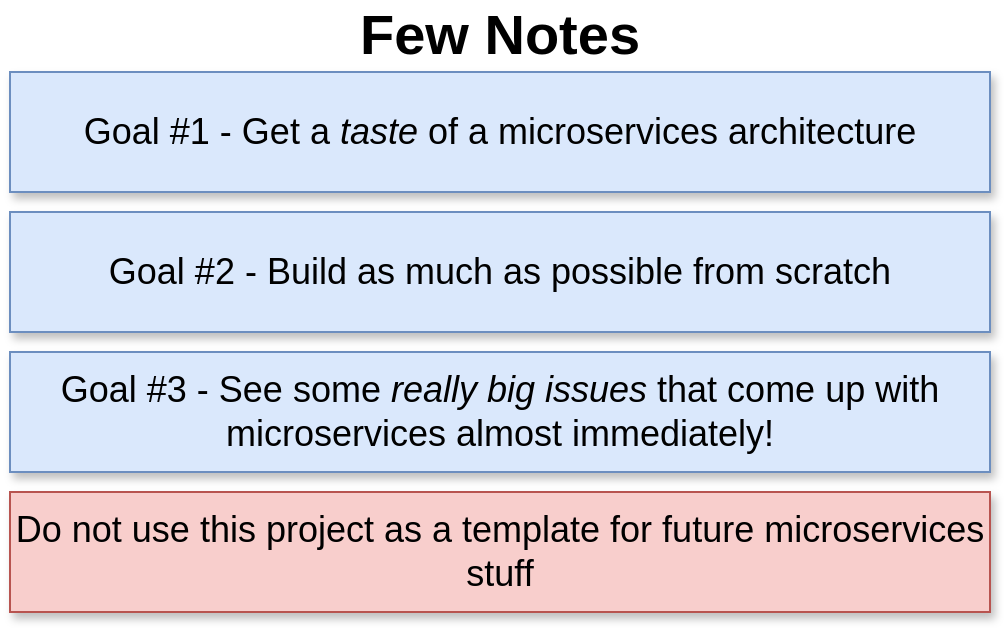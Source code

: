 <mxfile version="12.8.6" type="github" pages="5">
  <diagram id="cpesi-2cl9PMHLiWMdVF" name="02 - disclaimer">
    <mxGraphModel dx="626" dy="308" grid="1" gridSize="10" guides="1" tooltips="1" connect="1" arrows="1" fold="1" page="1" pageScale="1" pageWidth="1920" pageHeight="1200" math="0" shadow="0">
      <root>
        <mxCell id="iyuQr_05ihZRbdnl_HAH-0" />
        <mxCell id="iyuQr_05ihZRbdnl_HAH-1" parent="iyuQr_05ihZRbdnl_HAH-0" />
        <mxCell id="iyuQr_05ihZRbdnl_HAH-2" value="Few Notes" style="text;html=1;strokeColor=none;fillColor=none;align=center;verticalAlign=middle;whiteSpace=wrap;rounded=0;fontSize=28;fontStyle=1" vertex="1" parent="iyuQr_05ihZRbdnl_HAH-1">
          <mxGeometry x="660" y="96" width="210" height="30" as="geometry" />
        </mxCell>
        <mxCell id="iyuQr_05ihZRbdnl_HAH-4" value="Goal #1 - Get a &lt;i style=&quot;font-size: 18px;&quot;&gt;taste&lt;/i&gt; of a microservices architecture" style="rounded=0;whiteSpace=wrap;html=1;fontSize=18;align=center;fillColor=#dae8fc;strokeColor=#6c8ebf;shadow=1;" vertex="1" parent="iyuQr_05ihZRbdnl_HAH-1">
          <mxGeometry x="520" y="130" width="490" height="60" as="geometry" />
        </mxCell>
        <mxCell id="iyuQr_05ihZRbdnl_HAH-5" value="Goal #2 - Build as much as possible from scratch" style="rounded=0;whiteSpace=wrap;html=1;fontSize=18;align=center;fillColor=#dae8fc;strokeColor=#6c8ebf;shadow=1;" vertex="1" parent="iyuQr_05ihZRbdnl_HAH-1">
          <mxGeometry x="520" y="200" width="490" height="60" as="geometry" />
        </mxCell>
        <mxCell id="iyuQr_05ihZRbdnl_HAH-6" value="Goal #3 - See some &lt;i style=&quot;font-size: 18px;&quot;&gt;really big issues&lt;/i&gt;&amp;nbsp;that come up with microservices almost immediately!" style="rounded=0;whiteSpace=wrap;html=1;fontSize=18;align=center;fillColor=#dae8fc;strokeColor=#6c8ebf;shadow=1;" vertex="1" parent="iyuQr_05ihZRbdnl_HAH-1">
          <mxGeometry x="520" y="270" width="490" height="60" as="geometry" />
        </mxCell>
        <mxCell id="kvJM5hAZ0lfLLkKw4oHE-0" value="Do not use this project as a template for future microservices stuff" style="rounded=0;whiteSpace=wrap;html=1;fontSize=18;align=center;fillColor=#f8cecc;strokeColor=#b85450;shadow=1;" vertex="1" parent="iyuQr_05ihZRbdnl_HAH-1">
          <mxGeometry x="520" y="340" width="490" height="60" as="geometry" />
        </mxCell>
      </root>
    </mxGraphModel>
  </diagram>
  <diagram id="99ZDeaYZXDU0Qbmv9xaT" name="01 - mockup">
    <mxGraphModel dx="1001" dy="493" grid="1" gridSize="10" guides="1" tooltips="1" connect="1" arrows="1" fold="1" page="1" pageScale="1" pageWidth="1920" pageHeight="1200" math="0" shadow="0">
      <root>
        <mxCell id="0" />
        <mxCell id="1" parent="0" />
        <mxCell id="adwG-QhJT13sP28Hk7h6-1" value="" style="strokeWidth=1;shadow=0;dashed=0;align=center;html=1;shape=mxgraph.mockup.containers.browserWindow;rSize=0;strokeColor=#666666;strokeColor2=#008cff;strokeColor3=#c4c4c4;mainText=,;recursiveResize=0;" vertex="1" parent="1">
          <mxGeometry x="330" y="160" width="440" height="430" as="geometry" />
        </mxCell>
        <mxCell id="adwG-QhJT13sP28Hk7h6-2" value="Page 1" style="strokeWidth=1;shadow=0;dashed=0;align=center;html=1;shape=mxgraph.mockup.containers.anchor;fontSize=17;fontColor=#666666;align=left;" vertex="1" parent="adwG-QhJT13sP28Hk7h6-1">
          <mxGeometry x="60" y="12" width="110" height="26" as="geometry" />
        </mxCell>
        <mxCell id="adwG-QhJT13sP28Hk7h6-3" value="https://www.draw.io" style="strokeWidth=1;shadow=0;dashed=0;align=center;html=1;shape=mxgraph.mockup.containers.anchor;rSize=0;fontSize=17;fontColor=#666666;align=left;" vertex="1" parent="adwG-QhJT13sP28Hk7h6-1">
          <mxGeometry x="130" y="60" width="250" height="26" as="geometry" />
        </mxCell>
        <mxCell id="adwG-QhJT13sP28Hk7h6-16" value="Create Post" style="text;html=1;strokeColor=none;fillColor=none;align=left;verticalAlign=middle;whiteSpace=wrap;rounded=0;fontSize=28;" vertex="1" parent="adwG-QhJT13sP28Hk7h6-1">
          <mxGeometry x="15" y="120" width="200" height="20" as="geometry" />
        </mxCell>
        <mxCell id="adwG-QhJT13sP28Hk7h6-17" value="" style="whiteSpace=wrap;html=1;fontSize=28;align=left;" vertex="1" parent="adwG-QhJT13sP28Hk7h6-1">
          <mxGeometry x="35" y="175" width="180" height="25" as="geometry" />
        </mxCell>
        <mxCell id="adwG-QhJT13sP28Hk7h6-18" value="Submit" style="whiteSpace=wrap;html=1;fontSize=16;align=center;rounded=1;" vertex="1" parent="adwG-QhJT13sP28Hk7h6-1">
          <mxGeometry x="35" y="210" width="80" height="25" as="geometry" />
        </mxCell>
        <mxCell id="adwG-QhJT13sP28Hk7h6-19" value="Title" style="text;html=1;strokeColor=none;fillColor=none;align=left;verticalAlign=middle;whiteSpace=wrap;rounded=0;fontSize=18;" vertex="1" parent="adwG-QhJT13sP28Hk7h6-1">
          <mxGeometry x="35" y="150" width="200" height="20" as="geometry" />
        </mxCell>
        <mxCell id="adwG-QhJT13sP28Hk7h6-8" value="" style="strokeWidth=1;shadow=0;dashed=0;align=center;html=1;shape=mxgraph.mockup.containers.browserWindow;rSize=0;strokeColor=#666666;strokeColor2=#008cff;strokeColor3=#c4c4c4;mainText=,;recursiveResize=0;" vertex="1" parent="1">
          <mxGeometry x="950" y="160" width="480" height="430" as="geometry" />
        </mxCell>
        <mxCell id="adwG-QhJT13sP28Hk7h6-9" value="Page 1" style="strokeWidth=1;shadow=0;dashed=0;align=center;html=1;shape=mxgraph.mockup.containers.anchor;fontSize=17;fontColor=#666666;align=left;" vertex="1" parent="adwG-QhJT13sP28Hk7h6-8">
          <mxGeometry x="60" y="12" width="110" height="26" as="geometry" />
        </mxCell>
        <mxCell id="adwG-QhJT13sP28Hk7h6-10" value="https://www.draw.io" style="strokeWidth=1;shadow=0;dashed=0;align=center;html=1;shape=mxgraph.mockup.containers.anchor;rSize=0;fontSize=17;fontColor=#666666;align=left;" vertex="1" parent="adwG-QhJT13sP28Hk7h6-8">
          <mxGeometry x="130" y="60" width="250" height="26" as="geometry" />
        </mxCell>
        <mxCell id="adwG-QhJT13sP28Hk7h6-11" value="Create Post" style="text;html=1;strokeColor=none;fillColor=none;align=left;verticalAlign=middle;whiteSpace=wrap;rounded=0;fontSize=28;" vertex="1" parent="adwG-QhJT13sP28Hk7h6-8">
          <mxGeometry x="20" y="120" width="200" height="20" as="geometry" />
        </mxCell>
        <mxCell id="adwG-QhJT13sP28Hk7h6-12" value="" style="whiteSpace=wrap;html=1;fontSize=28;align=left;" vertex="1" parent="adwG-QhJT13sP28Hk7h6-8">
          <mxGeometry x="40" y="175" width="180" height="25" as="geometry" />
        </mxCell>
        <mxCell id="adwG-QhJT13sP28Hk7h6-13" value="Title" style="text;html=1;strokeColor=none;fillColor=none;align=left;verticalAlign=middle;whiteSpace=wrap;rounded=0;fontSize=18;" vertex="1" parent="adwG-QhJT13sP28Hk7h6-8">
          <mxGeometry x="40" y="150" width="200" height="20" as="geometry" />
        </mxCell>
        <mxCell id="adwG-QhJT13sP28Hk7h6-14" value="Submit" style="whiteSpace=wrap;html=1;fontSize=16;align=center;rounded=1;" vertex="1" parent="adwG-QhJT13sP28Hk7h6-8">
          <mxGeometry x="40" y="210" width="80" height="25" as="geometry" />
        </mxCell>
        <mxCell id="adwG-QhJT13sP28Hk7h6-20" value="" style="endArrow=none;html=1;fontSize=16;" edge="1" parent="adwG-QhJT13sP28Hk7h6-8">
          <mxGeometry width="50" height="50" relative="1" as="geometry">
            <mxPoint x="20" y="250" as="sourcePoint" />
            <mxPoint x="440" y="250" as="targetPoint" />
          </mxGeometry>
        </mxCell>
        <mxCell id="adwG-QhJT13sP28Hk7h6-21" value="" style="rounded=0;whiteSpace=wrap;html=1;fontSize=16;align=center;fillColor=#dae8fc;strokeColor=#6c8ebf;" vertex="1" parent="adwG-QhJT13sP28Hk7h6-8">
          <mxGeometry x="25" y="260" width="215" height="160" as="geometry" />
        </mxCell>
        <mxCell id="adwG-QhJT13sP28Hk7h6-22" value="My Post" style="text;html=1;strokeColor=none;fillColor=none;align=left;verticalAlign=middle;whiteSpace=wrap;rounded=0;fontSize=28;" vertex="1" parent="adwG-QhJT13sP28Hk7h6-8">
          <mxGeometry x="30" y="270" width="200" height="20" as="geometry" />
        </mxCell>
        <mxCell id="adwG-QhJT13sP28Hk7h6-23" value="&lt;i&gt;0 comments&lt;/i&gt;" style="text;html=1;strokeColor=none;fillColor=none;align=center;verticalAlign=middle;whiteSpace=wrap;rounded=0;fontSize=16;" vertex="1" parent="adwG-QhJT13sP28Hk7h6-8">
          <mxGeometry x="30" y="300" width="100" height="20" as="geometry" />
        </mxCell>
        <mxCell id="adwG-QhJT13sP28Hk7h6-28" value="" style="whiteSpace=wrap;html=1;fontSize=28;align=left;" vertex="1" parent="adwG-QhJT13sP28Hk7h6-8">
          <mxGeometry x="40" y="361" width="180" height="25" as="geometry" />
        </mxCell>
        <mxCell id="adwG-QhJT13sP28Hk7h6-29" value="Comment" style="text;html=1;strokeColor=none;fillColor=none;align=left;verticalAlign=middle;whiteSpace=wrap;rounded=0;fontSize=15;" vertex="1" parent="adwG-QhJT13sP28Hk7h6-8">
          <mxGeometry x="40" y="342" width="200" height="20" as="geometry" />
        </mxCell>
        <mxCell id="adwG-QhJT13sP28Hk7h6-30" value="Submit" style="whiteSpace=wrap;html=1;fontSize=16;align=center;rounded=1;" vertex="1" parent="adwG-QhJT13sP28Hk7h6-8">
          <mxGeometry x="40" y="390" width="80" height="25" as="geometry" />
        </mxCell>
        <mxCell id="adwG-QhJT13sP28Hk7h6-31" value="" style="strokeWidth=1;shadow=0;dashed=0;align=center;html=1;shape=mxgraph.mockup.containers.browserWindow;rSize=0;strokeColor=#666666;strokeColor2=#008cff;strokeColor3=#c4c4c4;mainText=,;recursiveResize=0;" vertex="1" parent="1">
          <mxGeometry x="1490" y="160" width="480" height="430" as="geometry" />
        </mxCell>
        <mxCell id="adwG-QhJT13sP28Hk7h6-32" value="Page 1" style="strokeWidth=1;shadow=0;dashed=0;align=center;html=1;shape=mxgraph.mockup.containers.anchor;fontSize=17;fontColor=#666666;align=left;" vertex="1" parent="adwG-QhJT13sP28Hk7h6-31">
          <mxGeometry x="60" y="12" width="110" height="26" as="geometry" />
        </mxCell>
        <mxCell id="adwG-QhJT13sP28Hk7h6-33" value="https://www.draw.io" style="strokeWidth=1;shadow=0;dashed=0;align=center;html=1;shape=mxgraph.mockup.containers.anchor;rSize=0;fontSize=17;fontColor=#666666;align=left;" vertex="1" parent="adwG-QhJT13sP28Hk7h6-31">
          <mxGeometry x="130" y="60" width="250" height="26" as="geometry" />
        </mxCell>
        <mxCell id="adwG-QhJT13sP28Hk7h6-34" value="Create Post" style="text;html=1;strokeColor=none;fillColor=none;align=left;verticalAlign=middle;whiteSpace=wrap;rounded=0;fontSize=28;" vertex="1" parent="adwG-QhJT13sP28Hk7h6-31">
          <mxGeometry x="20" y="120" width="200" height="20" as="geometry" />
        </mxCell>
        <mxCell id="adwG-QhJT13sP28Hk7h6-35" value="" style="whiteSpace=wrap;html=1;fontSize=28;align=left;" vertex="1" parent="adwG-QhJT13sP28Hk7h6-31">
          <mxGeometry x="40" y="175" width="180" height="25" as="geometry" />
        </mxCell>
        <mxCell id="adwG-QhJT13sP28Hk7h6-36" value="Title" style="text;html=1;strokeColor=none;fillColor=none;align=left;verticalAlign=middle;whiteSpace=wrap;rounded=0;fontSize=18;" vertex="1" parent="adwG-QhJT13sP28Hk7h6-31">
          <mxGeometry x="40" y="150" width="200" height="20" as="geometry" />
        </mxCell>
        <mxCell id="adwG-QhJT13sP28Hk7h6-37" value="Submit" style="whiteSpace=wrap;html=1;fontSize=16;align=center;rounded=1;" vertex="1" parent="adwG-QhJT13sP28Hk7h6-31">
          <mxGeometry x="40" y="210" width="80" height="25" as="geometry" />
        </mxCell>
        <mxCell id="adwG-QhJT13sP28Hk7h6-38" value="" style="endArrow=none;html=1;fontSize=16;" edge="1" parent="adwG-QhJT13sP28Hk7h6-31">
          <mxGeometry width="50" height="50" relative="1" as="geometry">
            <mxPoint x="20" y="240" as="sourcePoint" />
            <mxPoint x="440" y="240" as="targetPoint" />
          </mxGeometry>
        </mxCell>
        <mxCell id="adwG-QhJT13sP28Hk7h6-39" value="" style="rounded=0;whiteSpace=wrap;html=1;fontSize=16;align=center;fillColor=#dae8fc;strokeColor=#6c8ebf;" vertex="1" parent="adwG-QhJT13sP28Hk7h6-31">
          <mxGeometry x="25" y="250" width="215" height="170" as="geometry" />
        </mxCell>
        <mxCell id="adwG-QhJT13sP28Hk7h6-40" value="My Post" style="text;html=1;strokeColor=none;fillColor=none;align=left;verticalAlign=middle;whiteSpace=wrap;rounded=0;fontSize=28;" vertex="1" parent="adwG-QhJT13sP28Hk7h6-31">
          <mxGeometry x="30" y="260" width="200" height="20" as="geometry" />
        </mxCell>
        <mxCell id="adwG-QhJT13sP28Hk7h6-41" value="&lt;i&gt;1 comments&lt;/i&gt;" style="text;html=1;strokeColor=none;fillColor=none;align=center;verticalAlign=middle;whiteSpace=wrap;rounded=0;fontSize=16;" vertex="1" parent="adwG-QhJT13sP28Hk7h6-31">
          <mxGeometry x="30" y="285" width="100" height="20" as="geometry" />
        </mxCell>
        <mxCell id="adwG-QhJT13sP28Hk7h6-46" value="&lt;ul&gt;&lt;li&gt;Im a comment!&lt;/li&gt;&lt;/ul&gt;" style="text;html=1;strokeColor=none;fillColor=none;align=left;verticalAlign=middle;whiteSpace=wrap;rounded=0;fontSize=18;" vertex="1" parent="adwG-QhJT13sP28Hk7h6-31">
          <mxGeometry x="40" y="310" width="200" height="20" as="geometry" />
        </mxCell>
        <mxCell id="adwG-QhJT13sP28Hk7h6-47" value="" style="whiteSpace=wrap;html=1;fontSize=28;align=left;" vertex="1" parent="adwG-QhJT13sP28Hk7h6-31">
          <mxGeometry x="32.5" y="359" width="180" height="25" as="geometry" />
        </mxCell>
        <mxCell id="adwG-QhJT13sP28Hk7h6-48" value="Comment" style="text;html=1;strokeColor=none;fillColor=none;align=left;verticalAlign=middle;whiteSpace=wrap;rounded=0;fontSize=15;" vertex="1" parent="adwG-QhJT13sP28Hk7h6-31">
          <mxGeometry x="32.5" y="340" width="200" height="20" as="geometry" />
        </mxCell>
        <mxCell id="adwG-QhJT13sP28Hk7h6-49" value="Submit" style="whiteSpace=wrap;html=1;fontSize=16;align=center;rounded=1;" vertex="1" parent="adwG-QhJT13sP28Hk7h6-31">
          <mxGeometry x="32.5" y="388" width="80" height="25" as="geometry" />
        </mxCell>
        <mxCell id="adwG-QhJT13sP28Hk7h6-50" value="" style="strokeWidth=1;shadow=0;dashed=0;align=center;html=1;shape=mxgraph.mockup.containers.browserWindow;rSize=0;strokeColor=#666666;strokeColor2=#008cff;strokeColor3=#c4c4c4;mainText=,;recursiveResize=0;" vertex="1" parent="1">
          <mxGeometry x="2010" y="160" width="480" height="430" as="geometry" />
        </mxCell>
        <mxCell id="adwG-QhJT13sP28Hk7h6-51" value="Page 1" style="strokeWidth=1;shadow=0;dashed=0;align=center;html=1;shape=mxgraph.mockup.containers.anchor;fontSize=17;fontColor=#666666;align=left;" vertex="1" parent="adwG-QhJT13sP28Hk7h6-50">
          <mxGeometry x="60" y="12" width="110" height="26" as="geometry" />
        </mxCell>
        <mxCell id="adwG-QhJT13sP28Hk7h6-52" value="https://www.draw.io" style="strokeWidth=1;shadow=0;dashed=0;align=center;html=1;shape=mxgraph.mockup.containers.anchor;rSize=0;fontSize=17;fontColor=#666666;align=left;" vertex="1" parent="adwG-QhJT13sP28Hk7h6-50">
          <mxGeometry x="130" y="60" width="250" height="26" as="geometry" />
        </mxCell>
        <mxCell id="adwG-QhJT13sP28Hk7h6-53" value="Create Post" style="text;html=1;strokeColor=none;fillColor=none;align=left;verticalAlign=middle;whiteSpace=wrap;rounded=0;fontSize=28;" vertex="1" parent="adwG-QhJT13sP28Hk7h6-50">
          <mxGeometry x="20" y="120" width="200" height="20" as="geometry" />
        </mxCell>
        <mxCell id="adwG-QhJT13sP28Hk7h6-54" value="" style="whiteSpace=wrap;html=1;fontSize=28;align=left;" vertex="1" parent="adwG-QhJT13sP28Hk7h6-50">
          <mxGeometry x="40" y="175" width="180" height="25" as="geometry" />
        </mxCell>
        <mxCell id="adwG-QhJT13sP28Hk7h6-55" value="Title" style="text;html=1;strokeColor=none;fillColor=none;align=left;verticalAlign=middle;whiteSpace=wrap;rounded=0;fontSize=18;" vertex="1" parent="adwG-QhJT13sP28Hk7h6-50">
          <mxGeometry x="40" y="150" width="200" height="20" as="geometry" />
        </mxCell>
        <mxCell id="adwG-QhJT13sP28Hk7h6-56" value="Submit" style="whiteSpace=wrap;html=1;fontSize=16;align=center;rounded=1;" vertex="1" parent="adwG-QhJT13sP28Hk7h6-50">
          <mxGeometry x="40" y="210" width="80" height="25" as="geometry" />
        </mxCell>
        <mxCell id="adwG-QhJT13sP28Hk7h6-57" value="" style="endArrow=none;html=1;fontSize=16;" edge="1" parent="adwG-QhJT13sP28Hk7h6-50">
          <mxGeometry width="50" height="50" relative="1" as="geometry">
            <mxPoint x="20" y="240" as="sourcePoint" />
            <mxPoint x="440" y="240" as="targetPoint" />
          </mxGeometry>
        </mxCell>
        <mxCell id="adwG-QhJT13sP28Hk7h6-58" value="" style="rounded=0;whiteSpace=wrap;html=1;fontSize=16;align=center;fillColor=#dae8fc;strokeColor=#6c8ebf;" vertex="1" parent="adwG-QhJT13sP28Hk7h6-50">
          <mxGeometry x="25" y="250" width="215" height="170" as="geometry" />
        </mxCell>
        <mxCell id="adwG-QhJT13sP28Hk7h6-59" value="My Post" style="text;html=1;strokeColor=none;fillColor=none;align=left;verticalAlign=middle;whiteSpace=wrap;rounded=0;fontSize=28;" vertex="1" parent="adwG-QhJT13sP28Hk7h6-50">
          <mxGeometry x="30" y="260" width="200" height="20" as="geometry" />
        </mxCell>
        <mxCell id="adwG-QhJT13sP28Hk7h6-60" value="&lt;i&gt;1 comments&lt;/i&gt;" style="text;html=1;strokeColor=none;fillColor=none;align=center;verticalAlign=middle;whiteSpace=wrap;rounded=0;fontSize=16;" vertex="1" parent="adwG-QhJT13sP28Hk7h6-50">
          <mxGeometry x="30" y="285" width="100" height="20" as="geometry" />
        </mxCell>
        <mxCell id="adwG-QhJT13sP28Hk7h6-61" value="&lt;ul&gt;&lt;li&gt;Im a comment!&lt;/li&gt;&lt;/ul&gt;" style="text;html=1;strokeColor=none;fillColor=none;align=left;verticalAlign=middle;whiteSpace=wrap;rounded=0;fontSize=18;" vertex="1" parent="adwG-QhJT13sP28Hk7h6-50">
          <mxGeometry x="40" y="310" width="200" height="20" as="geometry" />
        </mxCell>
        <mxCell id="adwG-QhJT13sP28Hk7h6-62" value="" style="whiteSpace=wrap;html=1;fontSize=28;align=left;" vertex="1" parent="adwG-QhJT13sP28Hk7h6-50">
          <mxGeometry x="32.5" y="359" width="180" height="25" as="geometry" />
        </mxCell>
        <mxCell id="adwG-QhJT13sP28Hk7h6-63" value="Comment" style="text;html=1;strokeColor=none;fillColor=none;align=left;verticalAlign=middle;whiteSpace=wrap;rounded=0;fontSize=15;" vertex="1" parent="adwG-QhJT13sP28Hk7h6-50">
          <mxGeometry x="32.5" y="340" width="200" height="20" as="geometry" />
        </mxCell>
        <mxCell id="adwG-QhJT13sP28Hk7h6-64" value="Submit" style="whiteSpace=wrap;html=1;fontSize=16;align=center;rounded=1;" vertex="1" parent="adwG-QhJT13sP28Hk7h6-50">
          <mxGeometry x="32.5" y="388" width="80" height="25" as="geometry" />
        </mxCell>
        <mxCell id="adwG-QhJT13sP28Hk7h6-65" value="" style="rounded=0;whiteSpace=wrap;html=1;fontSize=16;align=center;fillColor=#dae8fc;strokeColor=#6c8ebf;" vertex="1" parent="adwG-QhJT13sP28Hk7h6-50">
          <mxGeometry x="250" y="250" width="215" height="170" as="geometry" />
        </mxCell>
        <mxCell id="adwG-QhJT13sP28Hk7h6-66" value="Post #2" style="text;html=1;strokeColor=none;fillColor=none;align=left;verticalAlign=middle;whiteSpace=wrap;rounded=0;fontSize=28;" vertex="1" parent="adwG-QhJT13sP28Hk7h6-50">
          <mxGeometry x="255" y="260" width="200" height="20" as="geometry" />
        </mxCell>
        <mxCell id="adwG-QhJT13sP28Hk7h6-67" value="&lt;i&gt;1 comments&lt;/i&gt;" style="text;html=1;strokeColor=none;fillColor=none;align=center;verticalAlign=middle;whiteSpace=wrap;rounded=0;fontSize=16;" vertex="1" parent="adwG-QhJT13sP28Hk7h6-50">
          <mxGeometry x="255" y="285" width="100" height="20" as="geometry" />
        </mxCell>
        <mxCell id="adwG-QhJT13sP28Hk7h6-68" value="&lt;ul&gt;&lt;li&gt;Im a comment!&lt;/li&gt;&lt;/ul&gt;" style="text;html=1;strokeColor=none;fillColor=none;align=left;verticalAlign=middle;whiteSpace=wrap;rounded=0;fontSize=18;" vertex="1" parent="adwG-QhJT13sP28Hk7h6-50">
          <mxGeometry x="265" y="310" width="200" height="20" as="geometry" />
        </mxCell>
        <mxCell id="adwG-QhJT13sP28Hk7h6-69" value="" style="whiteSpace=wrap;html=1;fontSize=28;align=left;" vertex="1" parent="adwG-QhJT13sP28Hk7h6-50">
          <mxGeometry x="257.5" y="359" width="180" height="25" as="geometry" />
        </mxCell>
        <mxCell id="adwG-QhJT13sP28Hk7h6-70" value="Comment" style="text;html=1;strokeColor=none;fillColor=none;align=left;verticalAlign=middle;whiteSpace=wrap;rounded=0;fontSize=15;" vertex="1" parent="adwG-QhJT13sP28Hk7h6-50">
          <mxGeometry x="257.5" y="340" width="200" height="20" as="geometry" />
        </mxCell>
        <mxCell id="adwG-QhJT13sP28Hk7h6-71" value="Submit" style="whiteSpace=wrap;html=1;fontSize=16;align=center;rounded=1;" vertex="1" parent="adwG-QhJT13sP28Hk7h6-50">
          <mxGeometry x="257.5" y="388" width="80" height="25" as="geometry" />
        </mxCell>
      </root>
    </mxGraphModel>
  </diagram>
  <diagram id="Sla0MyDP4kXtcwXa5FFh" name="03 - design">
    <mxGraphModel dx="626" dy="308" grid="1" gridSize="10" guides="1" tooltips="1" connect="1" arrows="1" fold="1" page="1" pageScale="1" pageWidth="1920" pageHeight="1200" math="0" shadow="0">
      <root>
        <mxCell id="MPRrhoq_KwCkbzCw6KRM-0" />
        <mxCell id="MPRrhoq_KwCkbzCw6KRM-1" parent="MPRrhoq_KwCkbzCw6KRM-0" />
        <mxCell id="z3aX3XDlzaNawdsdwkMU-2" style="edgeStyle=orthogonalEdgeStyle;rounded=0;orthogonalLoop=1;jettySize=auto;html=1;exitX=0.5;exitY=1;exitDx=0;exitDy=0;fontSize=25;" edge="1" parent="MPRrhoq_KwCkbzCw6KRM-1" source="z3aX3XDlzaNawdsdwkMU-1">
          <mxGeometry relative="1" as="geometry">
            <mxPoint x="780" y="320" as="targetPoint" />
          </mxGeometry>
        </mxCell>
        <mxCell id="z3aX3XDlzaNawdsdwkMU-1" value="What services should we create?" style="whiteSpace=wrap;html=1;rounded=0;shadow=1;fontSize=25;align=center;fillColor=#dae8fc;strokeColor=#6c8ebf;fontStyle=1" vertex="1" parent="MPRrhoq_KwCkbzCw6KRM-1">
          <mxGeometry x="560" y="190" width="440" height="80" as="geometry" />
        </mxCell>
        <mxCell id="z3aX3XDlzaNawdsdwkMU-3" value="For now, we will create one separate service for each &lt;i style=&quot;font-size: 19px;&quot;&gt;resource&lt;/i&gt;&amp;nbsp;in our app" style="whiteSpace=wrap;html=1;rounded=0;shadow=1;fontSize=19;align=center;fillColor=#f5f5f5;strokeColor=#666666;fontStyle=0;fontColor=#333333;" vertex="1" parent="MPRrhoq_KwCkbzCw6KRM-1">
          <mxGeometry x="560" y="320" width="440" height="80" as="geometry" />
        </mxCell>
      </root>
    </mxGraphModel>
  </diagram>
  <diagram name="04 - design" id="WXaU1U2Sa_QuLUP8IehY">
    <mxGraphModel dx="884" dy="435" grid="1" gridSize="10" guides="1" tooltips="1" connect="1" arrows="1" fold="1" page="1" pageScale="1" pageWidth="1920" pageHeight="1200" math="0" shadow="0">
      <root>
        <mxCell id="U1OQqhAELoA_2gi_HB3H-0" />
        <mxCell id="U1OQqhAELoA_2gi_HB3H-1" parent="U1OQqhAELoA_2gi_HB3H-0" />
        <mxCell id="U1OQqhAELoA_2gi_HB3H-3" value="What services should we create?" style="whiteSpace=wrap;html=1;rounded=0;shadow=1;fontSize=25;align=center;fillColor=#dae8fc;strokeColor=#6c8ebf;fontStyle=1" vertex="1" parent="U1OQqhAELoA_2gi_HB3H-1">
          <mxGeometry x="925" y="320" width="270" height="80" as="geometry" />
        </mxCell>
        <mxCell id="XSov8CbB3q0jQ4jJmmDo-0" value="" style="strokeWidth=1;shadow=0;dashed=0;align=center;html=1;shape=mxgraph.mockup.containers.browserWindow;rSize=0;strokeColor=#666666;strokeColor2=#008cff;strokeColor3=#c4c4c4;mainText=,;recursiveResize=0;" vertex="1" parent="U1OQqhAELoA_2gi_HB3H-1">
          <mxGeometry x="360" y="300" width="480" height="430" as="geometry" />
        </mxCell>
        <mxCell id="XSov8CbB3q0jQ4jJmmDo-1" value="Page 1" style="strokeWidth=1;shadow=0;dashed=0;align=center;html=1;shape=mxgraph.mockup.containers.anchor;fontSize=17;fontColor=#666666;align=left;" vertex="1" parent="XSov8CbB3q0jQ4jJmmDo-0">
          <mxGeometry x="60" y="12" width="110" height="26" as="geometry" />
        </mxCell>
        <mxCell id="XSov8CbB3q0jQ4jJmmDo-2" value="https://www.draw.io" style="strokeWidth=1;shadow=0;dashed=0;align=center;html=1;shape=mxgraph.mockup.containers.anchor;rSize=0;fontSize=17;fontColor=#666666;align=left;" vertex="1" parent="XSov8CbB3q0jQ4jJmmDo-0">
          <mxGeometry x="130" y="60" width="250" height="26" as="geometry" />
        </mxCell>
        <mxCell id="XSov8CbB3q0jQ4jJmmDo-3" value="Create Post" style="text;html=1;strokeColor=none;fillColor=none;align=left;verticalAlign=middle;whiteSpace=wrap;rounded=0;fontSize=28;" vertex="1" parent="XSov8CbB3q0jQ4jJmmDo-0">
          <mxGeometry x="20" y="120" width="200" height="20" as="geometry" />
        </mxCell>
        <mxCell id="XSov8CbB3q0jQ4jJmmDo-4" value="" style="whiteSpace=wrap;html=1;fontSize=28;align=left;" vertex="1" parent="XSov8CbB3q0jQ4jJmmDo-0">
          <mxGeometry x="40" y="175" width="180" height="25" as="geometry" />
        </mxCell>
        <mxCell id="XSov8CbB3q0jQ4jJmmDo-5" value="Title" style="text;html=1;strokeColor=none;fillColor=none;align=left;verticalAlign=middle;whiteSpace=wrap;rounded=0;fontSize=18;" vertex="1" parent="XSov8CbB3q0jQ4jJmmDo-0">
          <mxGeometry x="40" y="150" width="200" height="20" as="geometry" />
        </mxCell>
        <mxCell id="XSov8CbB3q0jQ4jJmmDo-6" value="Submit" style="whiteSpace=wrap;html=1;fontSize=16;align=center;rounded=1;" vertex="1" parent="XSov8CbB3q0jQ4jJmmDo-0">
          <mxGeometry x="40" y="210" width="80" height="25" as="geometry" />
        </mxCell>
        <mxCell id="XSov8CbB3q0jQ4jJmmDo-7" value="" style="endArrow=none;html=1;fontSize=16;" edge="1" parent="XSov8CbB3q0jQ4jJmmDo-0">
          <mxGeometry width="50" height="50" relative="1" as="geometry">
            <mxPoint x="20" y="240" as="sourcePoint" />
            <mxPoint x="440" y="240" as="targetPoint" />
          </mxGeometry>
        </mxCell>
        <mxCell id="XSov8CbB3q0jQ4jJmmDo-8" value="" style="rounded=0;whiteSpace=wrap;html=1;fontSize=16;align=center;fillColor=#dae8fc;strokeColor=#6c8ebf;" vertex="1" parent="XSov8CbB3q0jQ4jJmmDo-0">
          <mxGeometry x="25" y="250" width="215" height="170" as="geometry" />
        </mxCell>
        <mxCell id="XSov8CbB3q0jQ4jJmmDo-9" value="My Post" style="text;html=1;strokeColor=none;fillColor=none;align=left;verticalAlign=middle;whiteSpace=wrap;rounded=0;fontSize=28;" vertex="1" parent="XSov8CbB3q0jQ4jJmmDo-0">
          <mxGeometry x="30" y="260" width="200" height="20" as="geometry" />
        </mxCell>
        <mxCell id="XSov8CbB3q0jQ4jJmmDo-10" value="&lt;i&gt;1 comments&lt;/i&gt;" style="text;html=1;strokeColor=none;fillColor=none;align=center;verticalAlign=middle;whiteSpace=wrap;rounded=0;fontSize=16;" vertex="1" parent="XSov8CbB3q0jQ4jJmmDo-0">
          <mxGeometry x="30" y="285" width="100" height="20" as="geometry" />
        </mxCell>
        <mxCell id="XSov8CbB3q0jQ4jJmmDo-11" value="&lt;ul&gt;&lt;li&gt;Im a comment!&lt;/li&gt;&lt;/ul&gt;" style="text;html=1;strokeColor=none;fillColor=none;align=left;verticalAlign=middle;whiteSpace=wrap;rounded=0;fontSize=18;" vertex="1" parent="XSov8CbB3q0jQ4jJmmDo-0">
          <mxGeometry x="40" y="310" width="200" height="20" as="geometry" />
        </mxCell>
        <mxCell id="XSov8CbB3q0jQ4jJmmDo-12" value="" style="whiteSpace=wrap;html=1;fontSize=28;align=left;" vertex="1" parent="XSov8CbB3q0jQ4jJmmDo-0">
          <mxGeometry x="32.5" y="359" width="180" height="25" as="geometry" />
        </mxCell>
        <mxCell id="XSov8CbB3q0jQ4jJmmDo-13" value="Comment" style="text;html=1;strokeColor=none;fillColor=none;align=left;verticalAlign=middle;whiteSpace=wrap;rounded=0;fontSize=15;" vertex="1" parent="XSov8CbB3q0jQ4jJmmDo-0">
          <mxGeometry x="32.5" y="340" width="200" height="20" as="geometry" />
        </mxCell>
        <mxCell id="XSov8CbB3q0jQ4jJmmDo-14" value="Submit" style="whiteSpace=wrap;html=1;fontSize=16;align=center;rounded=1;" vertex="1" parent="XSov8CbB3q0jQ4jJmmDo-0">
          <mxGeometry x="32.5" y="388" width="80" height="25" as="geometry" />
        </mxCell>
        <mxCell id="XSov8CbB3q0jQ4jJmmDo-15" value="" style="rounded=0;whiteSpace=wrap;html=1;fontSize=16;align=center;fillColor=#dae8fc;strokeColor=#6c8ebf;" vertex="1" parent="XSov8CbB3q0jQ4jJmmDo-0">
          <mxGeometry x="250" y="250" width="215" height="170" as="geometry" />
        </mxCell>
        <mxCell id="XSov8CbB3q0jQ4jJmmDo-16" value="Post #2" style="text;html=1;strokeColor=none;fillColor=none;align=left;verticalAlign=middle;whiteSpace=wrap;rounded=0;fontSize=28;" vertex="1" parent="XSov8CbB3q0jQ4jJmmDo-0">
          <mxGeometry x="255" y="260" width="200" height="20" as="geometry" />
        </mxCell>
        <mxCell id="XSov8CbB3q0jQ4jJmmDo-17" value="&lt;i&gt;1 comments&lt;/i&gt;" style="text;html=1;strokeColor=none;fillColor=none;align=center;verticalAlign=middle;whiteSpace=wrap;rounded=0;fontSize=16;" vertex="1" parent="XSov8CbB3q0jQ4jJmmDo-0">
          <mxGeometry x="255" y="285" width="100" height="20" as="geometry" />
        </mxCell>
        <mxCell id="XSov8CbB3q0jQ4jJmmDo-18" value="&lt;ul&gt;&lt;li&gt;Im a comment!&lt;/li&gt;&lt;/ul&gt;" style="text;html=1;strokeColor=none;fillColor=none;align=left;verticalAlign=middle;whiteSpace=wrap;rounded=0;fontSize=18;" vertex="1" parent="XSov8CbB3q0jQ4jJmmDo-0">
          <mxGeometry x="265" y="310" width="165" height="20" as="geometry" />
        </mxCell>
        <mxCell id="XSov8CbB3q0jQ4jJmmDo-19" value="" style="whiteSpace=wrap;html=1;fontSize=28;align=left;" vertex="1" parent="XSov8CbB3q0jQ4jJmmDo-0">
          <mxGeometry x="257.5" y="359" width="180" height="25" as="geometry" />
        </mxCell>
        <mxCell id="XSov8CbB3q0jQ4jJmmDo-20" value="Comment" style="text;html=1;strokeColor=none;fillColor=none;align=left;verticalAlign=middle;whiteSpace=wrap;rounded=0;fontSize=15;" vertex="1" parent="XSov8CbB3q0jQ4jJmmDo-0">
          <mxGeometry x="257.5" y="340" width="200" height="20" as="geometry" />
        </mxCell>
        <mxCell id="XSov8CbB3q0jQ4jJmmDo-21" value="Submit" style="whiteSpace=wrap;html=1;fontSize=16;align=center;rounded=1;" vertex="1" parent="XSov8CbB3q0jQ4jJmmDo-0">
          <mxGeometry x="257.5" y="388" width="80" height="25" as="geometry" />
        </mxCell>
        <mxCell id="XSov8CbB3q0jQ4jJmmDo-24" style="edgeStyle=orthogonalEdgeStyle;rounded=0;orthogonalLoop=1;jettySize=auto;html=1;exitX=0;exitY=0.5;exitDx=0;exitDy=0;entryX=1.002;entryY=0.122;entryDx=0;entryDy=0;entryPerimeter=0;fontSize=19;" edge="1" parent="U1OQqhAELoA_2gi_HB3H-1" source="XSov8CbB3q0jQ4jJmmDo-22" target="XSov8CbB3q0jQ4jJmmDo-15">
          <mxGeometry relative="1" as="geometry" />
        </mxCell>
        <mxCell id="XSov8CbB3q0jQ4jJmmDo-22" value="Posts" style="whiteSpace=wrap;html=1;rounded=0;shadow=1;fontSize=25;align=center;fillColor=#ffe6cc;strokeColor=#d79b00;fontStyle=1" vertex="1" parent="U1OQqhAELoA_2gi_HB3H-1">
          <mxGeometry x="940" y="490" width="240" height="80" as="geometry" />
        </mxCell>
        <mxCell id="XSov8CbB3q0jQ4jJmmDo-25" style="edgeStyle=orthogonalEdgeStyle;rounded=0;orthogonalLoop=1;jettySize=auto;html=1;exitX=0;exitY=0.5;exitDx=0;exitDy=0;fontSize=19;" edge="1" parent="U1OQqhAELoA_2gi_HB3H-1" source="XSov8CbB3q0jQ4jJmmDo-23" target="XSov8CbB3q0jQ4jJmmDo-18">
          <mxGeometry relative="1" as="geometry" />
        </mxCell>
        <mxCell id="XSov8CbB3q0jQ4jJmmDo-23" value="Comments" style="whiteSpace=wrap;html=1;rounded=0;shadow=1;fontSize=25;align=center;fillColor=#ffe6cc;strokeColor=#d79b00;fontStyle=1" vertex="1" parent="U1OQqhAELoA_2gi_HB3H-1">
          <mxGeometry x="940" y="590" width="240" height="80" as="geometry" />
        </mxCell>
      </root>
    </mxGraphModel>
  </diagram>
  <diagram id="A5hKxWNW-DElpA2pRo46" name="05 - do">
    <mxGraphModel dx="858" dy="422" grid="1" gridSize="10" guides="1" tooltips="1" connect="1" arrows="1" fold="1" page="1" pageScale="1" pageWidth="1920" pageHeight="1200" math="0" shadow="0">
      <root>
        <mxCell id="uhU3a67ZhyW_BlOrAEtE-0" />
        <mxCell id="uhU3a67ZhyW_BlOrAEtE-1" parent="uhU3a67ZhyW_BlOrAEtE-0" />
        <mxCell id="D1Mxk7dmZHKRx_fCSwat-3" style="edgeStyle=orthogonalEdgeStyle;rounded=0;orthogonalLoop=1;jettySize=auto;html=1;exitX=1;exitY=0.5;exitDx=0;exitDy=0;fontSize=19;" edge="1" parent="uhU3a67ZhyW_BlOrAEtE-1" source="D1Mxk7dmZHKRx_fCSwat-0" target="D1Mxk7dmZHKRx_fCSwat-2">
          <mxGeometry relative="1" as="geometry" />
        </mxCell>
        <mxCell id="D1Mxk7dmZHKRx_fCSwat-5" style="edgeStyle=orthogonalEdgeStyle;rounded=0;orthogonalLoop=1;jettySize=auto;html=1;exitX=1;exitY=0.5;exitDx=0;exitDy=0;entryX=0;entryY=0.5;entryDx=0;entryDy=0;fontSize=19;" edge="1" parent="uhU3a67ZhyW_BlOrAEtE-1" source="D1Mxk7dmZHKRx_fCSwat-0" target="D1Mxk7dmZHKRx_fCSwat-4">
          <mxGeometry relative="1" as="geometry" />
        </mxCell>
        <mxCell id="D1Mxk7dmZHKRx_fCSwat-0" value="Posts" style="whiteSpace=wrap;html=1;rounded=0;shadow=1;fontSize=25;align=center;fillColor=#ffe6cc;strokeColor=#d79b00;fontStyle=1" vertex="1" parent="uhU3a67ZhyW_BlOrAEtE-1">
          <mxGeometry x="530" y="250" width="240" height="80" as="geometry" />
        </mxCell>
        <mxCell id="D1Mxk7dmZHKRx_fCSwat-11" style="edgeStyle=orthogonalEdgeStyle;rounded=0;orthogonalLoop=1;jettySize=auto;html=1;exitX=1;exitY=0.5;exitDx=0;exitDy=0;fontSize=19;" edge="1" parent="uhU3a67ZhyW_BlOrAEtE-1" source="D1Mxk7dmZHKRx_fCSwat-1" target="D1Mxk7dmZHKRx_fCSwat-9">
          <mxGeometry relative="1" as="geometry" />
        </mxCell>
        <mxCell id="D1Mxk7dmZHKRx_fCSwat-1" value="Comments" style="whiteSpace=wrap;html=1;rounded=0;shadow=1;fontSize=25;align=center;fillColor=#ffe6cc;strokeColor=#d79b00;fontStyle=1" vertex="1" parent="uhU3a67ZhyW_BlOrAEtE-1">
          <mxGeometry x="530" y="420" width="240" height="80" as="geometry" />
        </mxCell>
        <mxCell id="D1Mxk7dmZHKRx_fCSwat-2" value="List all Posts" style="whiteSpace=wrap;html=1;rounded=0;shadow=1;fontSize=25;align=center;fontStyle=0" vertex="1" parent="uhU3a67ZhyW_BlOrAEtE-1">
          <mxGeometry x="840" y="300" width="240" height="60" as="geometry" />
        </mxCell>
        <mxCell id="D1Mxk7dmZHKRx_fCSwat-4" value="Create a Post" style="whiteSpace=wrap;html=1;rounded=0;shadow=1;fontSize=25;align=center;fontStyle=0" vertex="1" parent="uhU3a67ZhyW_BlOrAEtE-1">
          <mxGeometry x="840" y="220" width="240" height="60" as="geometry" />
        </mxCell>
        <mxCell id="D1Mxk7dmZHKRx_fCSwat-8" style="edgeStyle=orthogonalEdgeStyle;rounded=0;orthogonalLoop=1;jettySize=auto;html=1;exitX=1;exitY=0.5;exitDx=0;exitDy=0;entryX=0;entryY=0.5;entryDx=0;entryDy=0;fontSize=19;" edge="1" parent="uhU3a67ZhyW_BlOrAEtE-1" target="D1Mxk7dmZHKRx_fCSwat-10">
          <mxGeometry relative="1" as="geometry">
            <mxPoint x="770" y="460" as="sourcePoint" />
          </mxGeometry>
        </mxCell>
        <mxCell id="D1Mxk7dmZHKRx_fCSwat-9" value="List all comments" style="whiteSpace=wrap;html=1;rounded=0;shadow=1;fontSize=25;align=center;fontStyle=0" vertex="1" parent="uhU3a67ZhyW_BlOrAEtE-1">
          <mxGeometry x="840" y="470" width="240" height="60" as="geometry" />
        </mxCell>
        <mxCell id="D1Mxk7dmZHKRx_fCSwat-10" value="Create a Comment" style="whiteSpace=wrap;html=1;rounded=0;shadow=1;fontSize=25;align=center;fontStyle=0" vertex="1" parent="uhU3a67ZhyW_BlOrAEtE-1">
          <mxGeometry x="840" y="390" width="240" height="60" as="geometry" />
        </mxCell>
      </root>
    </mxGraphModel>
  </diagram>
</mxfile>
